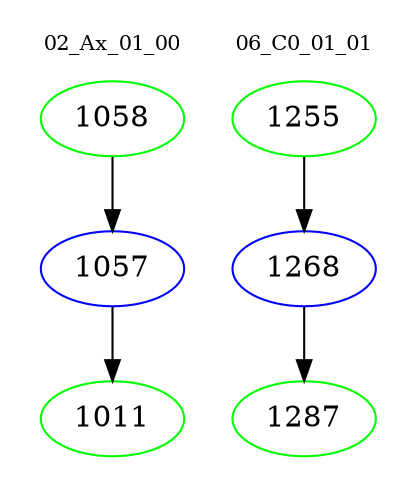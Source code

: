 digraph{
subgraph cluster_0 {
color = white
label = "02_Ax_01_00";
fontsize=10;
T0_1058 [label="1058", color="green"]
T0_1058 -> T0_1057 [color="black"]
T0_1057 [label="1057", color="blue"]
T0_1057 -> T0_1011 [color="black"]
T0_1011 [label="1011", color="green"]
}
subgraph cluster_1 {
color = white
label = "06_C0_01_01";
fontsize=10;
T1_1255 [label="1255", color="green"]
T1_1255 -> T1_1268 [color="black"]
T1_1268 [label="1268", color="blue"]
T1_1268 -> T1_1287 [color="black"]
T1_1287 [label="1287", color="green"]
}
}
